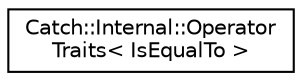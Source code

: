 digraph "Graphical Class Hierarchy"
{
  edge [fontname="Helvetica",fontsize="10",labelfontname="Helvetica",labelfontsize="10"];
  node [fontname="Helvetica",fontsize="10",shape=record];
  rankdir="LR";
  Node1 [label="Catch::Internal::Operator\lTraits\< IsEqualTo \>",height=0.2,width=0.4,color="black", fillcolor="white", style="filled",URL="$d9/d7e/structCatch_1_1Internal_1_1OperatorTraits_3_01IsEqualTo_01_4.html"];
}
